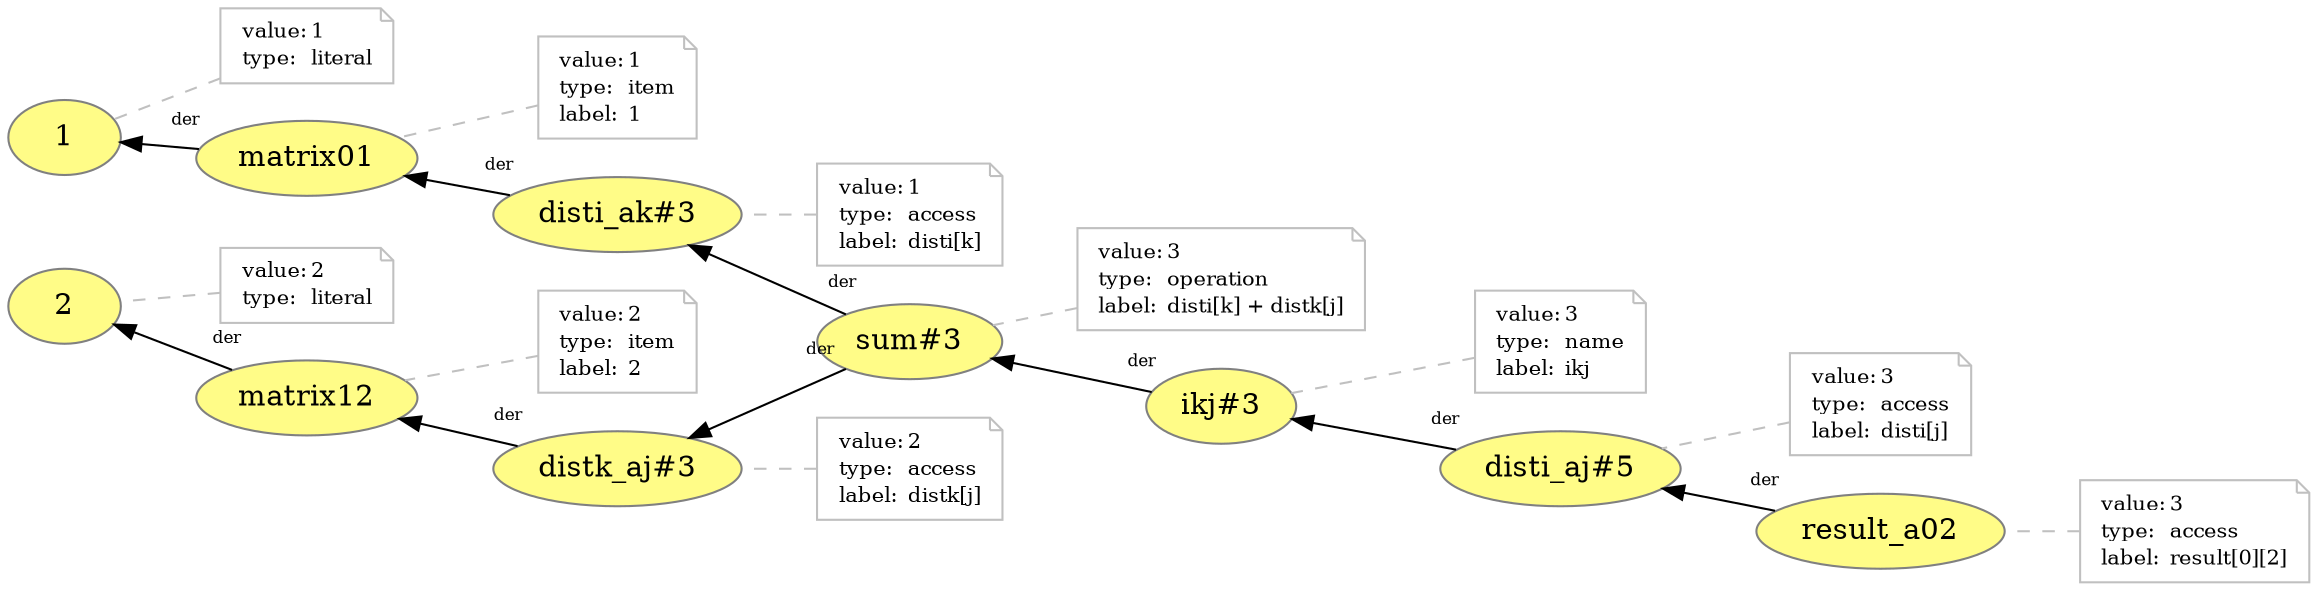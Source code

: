 digraph "PROV" { size="16,12"; rankdir="RL";
"http://example.org/result_a02" [fillcolor="#FFFC87",color="#808080",style="filled",label="result_a02",URL="http://example.org/result_a02"]
"-attrs0" [color="gray",shape="note",fontsize="10",fontcolor="black",label=<<TABLE cellpadding="0" border="0">
	<TR>
	    <TD align="left">value:</TD>
	    <TD align="left">3</TD>
	</TR>
	<TR>
	    <TD align="left">type:</TD>
	    <TD align="left">access</TD>
	</TR>
	<TR>
	    <TD align="left">label:</TD>
	    <TD align="left">result[0][2]</TD>
	</TR>
</TABLE>>]
"-attrs0" -> "http://example.org/result_a02" [color="gray",style="dashed",arrowhead="none"]
"http://example.org/result_a02" -> "http://example.org/disti_aj#5" [labelfontsize="8",labeldistance="1.5",labelangle="60.0",rotation="20",taillabel="der"]
"http://example.org/sum#3" -> "http://example.org/disti_ak#3" [labelfontsize="8",labeldistance="1.5",labelangle="60.0",rotation="20",taillabel="der"]
"http://example.org/matrix01" [fillcolor="#FFFC87",color="#808080",style="filled",label="matrix01",URL="http://example.org/matrix01"]
"-attrs1" [color="gray",shape="note",fontsize="10",fontcolor="black",label=<<TABLE cellpadding="0" border="0">
	<TR>
	    <TD align="left">value:</TD>
	    <TD align="left">1</TD>
	</TR>
	<TR>
	    <TD align="left">type:</TD>
	    <TD align="left">item</TD>
	</TR>
	<TR>
	    <TD align="left">label:</TD>
	    <TD align="left">1</TD>
	</TR>
</TABLE>>]
"-attrs1" -> "http://example.org/matrix01" [color="gray",style="dashed",arrowhead="none"]
"http://example.org/matrix01" -> "http://example.org/1" [labelfontsize="8",labeldistance="1.5",labelangle="60.0",rotation="20",taillabel="der"]
"http://example.org/distk_aj#3" [fillcolor="#FFFC87",color="#808080",style="filled",label="distk_aj#3",URL="http://example.org/distk_aj#3"]
"-attrs2" [color="gray",shape="note",fontsize="10",fontcolor="black",label=<<TABLE cellpadding="0" border="0">
	<TR>
	    <TD align="left">value:</TD>
	    <TD align="left">2</TD>
	</TR>
	<TR>
	    <TD align="left">type:</TD>
	    <TD align="left">access</TD>
	</TR>
	<TR>
	    <TD align="left">label:</TD>
	    <TD align="left">distk[j]</TD>
	</TR>
</TABLE>>]
"-attrs2" -> "http://example.org/distk_aj#3" [color="gray",style="dashed",arrowhead="none"]
"http://example.org/matrix12" -> "http://example.org/2" [labelfontsize="8",labeldistance="1.5",labelangle="60.0",rotation="20",taillabel="der"]
"http://example.org/disti_ak#3" [fillcolor="#FFFC87",color="#808080",style="filled",label="disti_ak#3",URL="http://example.org/disti_ak#3"]
"-attrs3" [color="gray",shape="note",fontsize="10",fontcolor="black",label=<<TABLE cellpadding="0" border="0">
	<TR>
	    <TD align="left">value:</TD>
	    <TD align="left">1</TD>
	</TR>
	<TR>
	    <TD align="left">type:</TD>
	    <TD align="left">access</TD>
	</TR>
	<TR>
	    <TD align="left">label:</TD>
	    <TD align="left">disti[k]</TD>
	</TR>
</TABLE>>]
"-attrs3" -> "http://example.org/disti_ak#3" [color="gray",style="dashed",arrowhead="none"]
"http://example.org/2" [fillcolor="#FFFC87",color="#808080",style="filled",label="2",URL="http://example.org/2"]
"-attrs4" [color="gray",shape="note",fontsize="10",fontcolor="black",label=<<TABLE cellpadding="0" border="0">
	<TR>
	    <TD align="left">value:</TD>
	    <TD align="left">2</TD>
	</TR>
	<TR>
	    <TD align="left">type:</TD>
	    <TD align="left">literal</TD>
	</TR>
</TABLE>>]
"-attrs4" -> "http://example.org/2" [color="gray",style="dashed",arrowhead="none"]
"http://example.org/1" [fillcolor="#FFFC87",color="#808080",style="filled",label="1",URL="http://example.org/1"]
"-attrs5" [color="gray",shape="note",fontsize="10",fontcolor="black",label=<<TABLE cellpadding="0" border="0">
	<TR>
	    <TD align="left">value:</TD>
	    <TD align="left">1</TD>
	</TR>
	<TR>
	    <TD align="left">type:</TD>
	    <TD align="left">literal</TD>
	</TR>
</TABLE>>]
"-attrs5" -> "http://example.org/1" [color="gray",style="dashed",arrowhead="none"]
"http://example.org/disti_aj#5" -> "http://example.org/ikj#3" [labelfontsize="8",labeldistance="1.5",labelangle="60.0",rotation="20",taillabel="der"]
"http://example.org/matrix12" [fillcolor="#FFFC87",color="#808080",style="filled",label="matrix12",URL="http://example.org/matrix12"]
"-attrs6" [color="gray",shape="note",fontsize="10",fontcolor="black",label=<<TABLE cellpadding="0" border="0">
	<TR>
	    <TD align="left">value:</TD>
	    <TD align="left">2</TD>
	</TR>
	<TR>
	    <TD align="left">type:</TD>
	    <TD align="left">item</TD>
	</TR>
	<TR>
	    <TD align="left">label:</TD>
	    <TD align="left">2</TD>
	</TR>
</TABLE>>]
"-attrs6" -> "http://example.org/matrix12" [color="gray",style="dashed",arrowhead="none"]
"http://example.org/disti_ak#3" -> "http://example.org/matrix01" [labelfontsize="8",labeldistance="1.5",labelangle="60.0",rotation="20",taillabel="der"]
"http://example.org/disti_aj#5" [fillcolor="#FFFC87",color="#808080",style="filled",label="disti_aj#5",URL="http://example.org/disti_aj#5"]
"-attrs7" [color="gray",shape="note",fontsize="10",fontcolor="black",label=<<TABLE cellpadding="0" border="0">
	<TR>
	    <TD align="left">value:</TD>
	    <TD align="left">3</TD>
	</TR>
	<TR>
	    <TD align="left">type:</TD>
	    <TD align="left">access</TD>
	</TR>
	<TR>
	    <TD align="left">label:</TD>
	    <TD align="left">disti[j]</TD>
	</TR>
</TABLE>>]
"-attrs7" -> "http://example.org/disti_aj#5" [color="gray",style="dashed",arrowhead="none"]
"http://example.org/ikj#3" -> "http://example.org/sum#3" [labelfontsize="8",labeldistance="1.5",labelangle="60.0",rotation="20",taillabel="der"]
"http://example.org/ikj#3" [fillcolor="#FFFC87",color="#808080",style="filled",label="ikj#3",URL="http://example.org/ikj#3"]
"-attrs8" [color="gray",shape="note",fontsize="10",fontcolor="black",label=<<TABLE cellpadding="0" border="0">
	<TR>
	    <TD align="left">value:</TD>
	    <TD align="left">3</TD>
	</TR>
	<TR>
	    <TD align="left">type:</TD>
	    <TD align="left">name</TD>
	</TR>
	<TR>
	    <TD align="left">label:</TD>
	    <TD align="left">ikj</TD>
	</TR>
</TABLE>>]
"-attrs8" -> "http://example.org/ikj#3" [color="gray",style="dashed",arrowhead="none"]
"http://example.org/sum#3" [fillcolor="#FFFC87",color="#808080",style="filled",label="sum#3",URL="http://example.org/sum#3"]
"-attrs9" [color="gray",shape="note",fontsize="10",fontcolor="black",label=<<TABLE cellpadding="0" border="0">
	<TR>
	    <TD align="left">value:</TD>
	    <TD align="left">3</TD>
	</TR>
	<TR>
	    <TD align="left">type:</TD>
	    <TD align="left">operation</TD>
	</TR>
	<TR>
	    <TD align="left">label:</TD>
	    <TD align="left">disti[k] + distk[j]</TD>
	</TR>
</TABLE>>]
"-attrs9" -> "http://example.org/sum#3" [color="gray",style="dashed",arrowhead="none"]
"http://example.org/sum#3" -> "http://example.org/distk_aj#3" [labelfontsize="8",labeldistance="1.5",labelangle="60.0",rotation="20",taillabel="der"]
"http://example.org/distk_aj#3" -> "http://example.org/matrix12" [labelfontsize="8",labeldistance="1.5",labelangle="60.0",rotation="20",taillabel="der"]
}